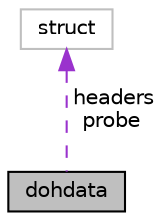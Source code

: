 digraph "dohdata"
{
  edge [fontname="Helvetica",fontsize="10",labelfontname="Helvetica",labelfontsize="10"];
  node [fontname="Helvetica",fontsize="10",shape=record];
  Node1 [label="dohdata",height=0.2,width=0.4,color="black", fillcolor="grey75", style="filled", fontcolor="black"];
  Node2 -> Node1 [dir="back",color="darkorchid3",fontsize="10",style="dashed",label=" headers\nprobe" ,fontname="Helvetica"];
  Node2 [label="struct",height=0.2,width=0.4,color="grey75", fillcolor="white", style="filled"];
}
